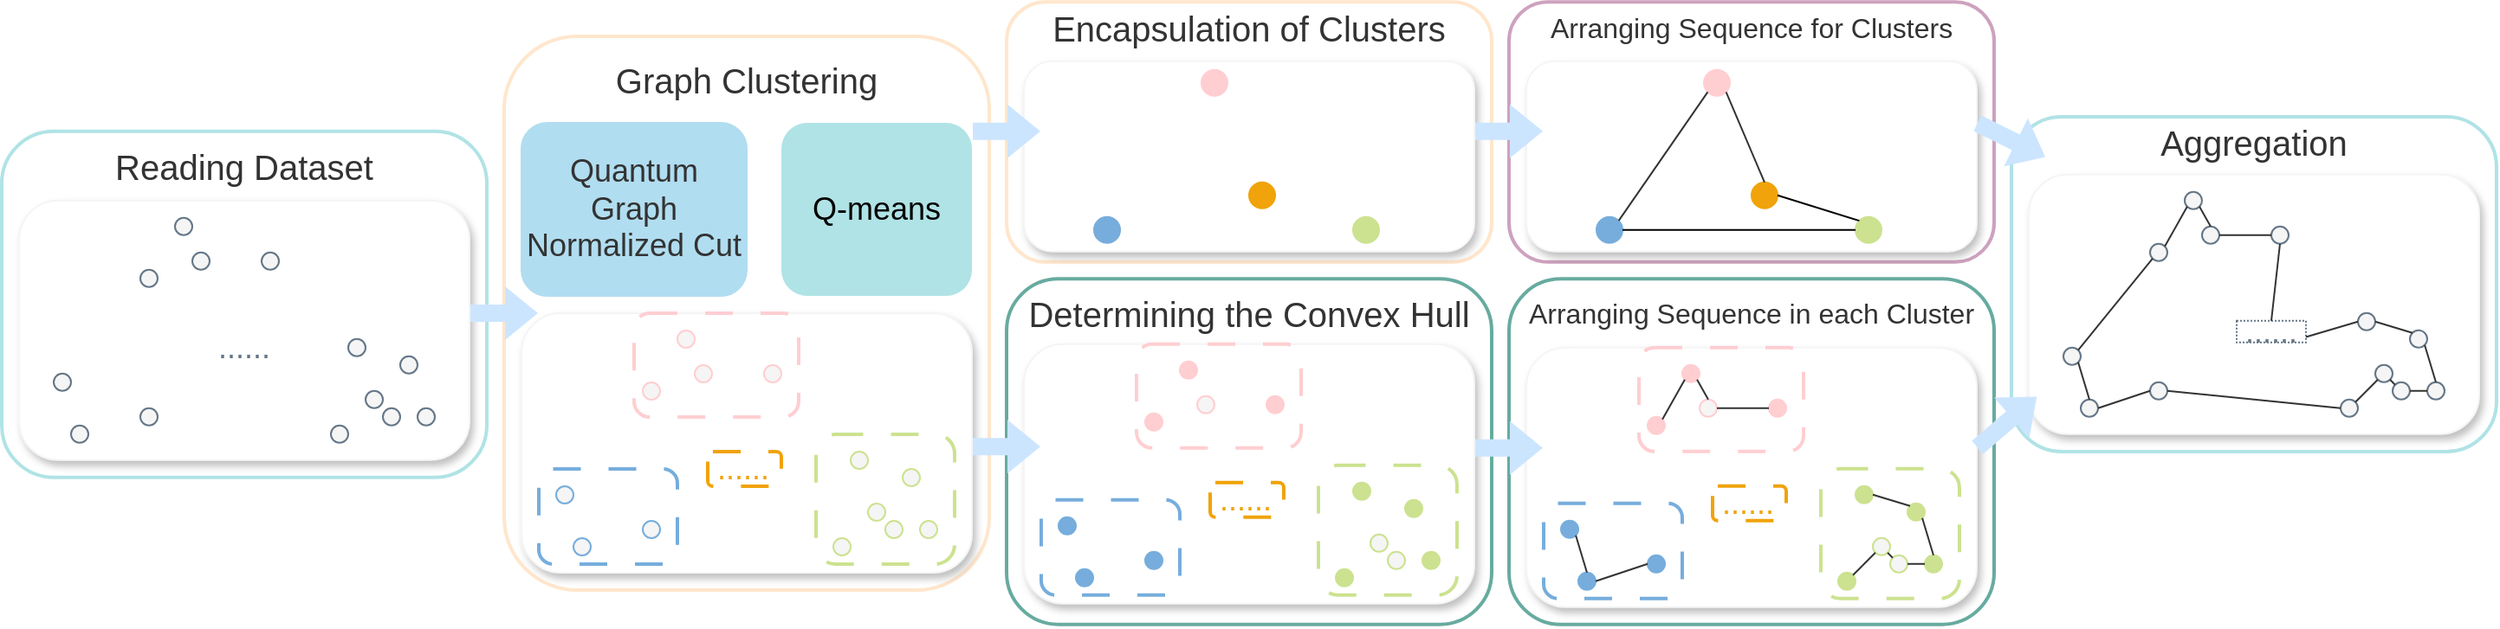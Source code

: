 <mxfile version="24.1.0" type="device">
  <diagram name="第 1 页" id="90liVpHiz8VELE6X2CEh">
    <mxGraphModel dx="2665" dy="1069" grid="1" gridSize="10" guides="1" tooltips="1" connect="1" arrows="1" fold="1" page="1" pageScale="1" pageWidth="827" pageHeight="1169" math="0" shadow="0">
      <root>
        <mxCell id="0" />
        <mxCell id="1" parent="0" />
        <mxCell id="85VeoSjO9mp2CwGxO-GM-1" value="" style="rounded=1;whiteSpace=wrap;html=1;fillColor=none;strokeColor=#ffe6cc;strokeWidth=2;" vertex="1" parent="1">
          <mxGeometry x="110" y="270" width="280" height="320" as="geometry" />
        </mxCell>
        <mxCell id="85VeoSjO9mp2CwGxO-GM-32" value="" style="rounded=1;whiteSpace=wrap;html=1;strokeColor=#f5f5f5;strokeWidth=1;shadow=1;" vertex="1" parent="1">
          <mxGeometry x="120" y="430" width="260" height="150" as="geometry" />
        </mxCell>
        <mxCell id="85VeoSjO9mp2CwGxO-GM-138" value="" style="rounded=1;whiteSpace=wrap;html=1;fillColor=none;dashed=1;dashPattern=8 8;strokeColor=#f0a30a;strokeWidth=2;" vertex="1" parent="1">
          <mxGeometry x="227.5" y="510" width="42.5" height="20" as="geometry" />
        </mxCell>
        <mxCell id="85VeoSjO9mp2CwGxO-GM-75" value="" style="rounded=1;whiteSpace=wrap;html=1;fillColor=none;dashed=1;dashPattern=8 8;strokeColor=#cce290;strokeWidth=2;" vertex="1" parent="1">
          <mxGeometry x="290" y="500" width="80" height="75" as="geometry" />
        </mxCell>
        <mxCell id="85VeoSjO9mp2CwGxO-GM-73" value="" style="rounded=1;whiteSpace=wrap;html=1;fillColor=none;dashed=1;dashPattern=8 8;strokeColor=#76addc;strokeWidth=2;" vertex="1" parent="1">
          <mxGeometry x="130" y="520" width="80" height="55" as="geometry" />
        </mxCell>
        <mxCell id="85VeoSjO9mp2CwGxO-GM-69" value="" style="rounded=1;whiteSpace=wrap;html=1;fillColor=none;dashed=1;dashPattern=8 8;strokeColor=#ffced1;strokeWidth=2;" vertex="1" parent="1">
          <mxGeometry x="185" y="430" width="95" height="60" as="geometry" />
        </mxCell>
        <mxCell id="85VeoSjO9mp2CwGxO-GM-33" value="" style="ellipse;whiteSpace=wrap;html=1;aspect=fixed;fillColor=#f5f5f5;fontColor=#333333;strokeColor=#ffced1;gradientColor=none;" vertex="1" parent="1">
          <mxGeometry x="210" y="440" width="10" height="10" as="geometry" />
        </mxCell>
        <mxCell id="85VeoSjO9mp2CwGxO-GM-34" value="" style="ellipse;whiteSpace=wrap;html=1;aspect=fixed;fillColor=#f5f5f5;fontColor=#333333;strokeColor=#ffced1;gradientColor=none;" vertex="1" parent="1">
          <mxGeometry x="190" y="470" width="10" height="10" as="geometry" />
        </mxCell>
        <mxCell id="85VeoSjO9mp2CwGxO-GM-35" value="" style="ellipse;whiteSpace=wrap;html=1;aspect=fixed;fillColor=#f5f5f5;fontColor=#333333;strokeColor=#ffced1;gradientColor=none;" vertex="1" parent="1">
          <mxGeometry x="220" y="460" width="10" height="10" as="geometry" />
        </mxCell>
        <mxCell id="85VeoSjO9mp2CwGxO-GM-36" value="" style="ellipse;whiteSpace=wrap;html=1;aspect=fixed;fillColor=#f5f5f5;fontColor=#333333;strokeColor=#ffced1;gradientColor=none;" vertex="1" parent="1">
          <mxGeometry x="260" y="460" width="10" height="10" as="geometry" />
        </mxCell>
        <mxCell id="85VeoSjO9mp2CwGxO-GM-37" value="" style="ellipse;whiteSpace=wrap;html=1;aspect=fixed;fillColor=#f5f5f5;fontColor=#333333;strokeColor=#76addc;gradientColor=none;" vertex="1" parent="1">
          <mxGeometry x="140" y="530" width="10" height="10" as="geometry" />
        </mxCell>
        <mxCell id="85VeoSjO9mp2CwGxO-GM-38" value="" style="ellipse;whiteSpace=wrap;html=1;aspect=fixed;fillColor=#f5f5f5;fontColor=#333333;strokeColor=#76addc;gradientColor=none;" vertex="1" parent="1">
          <mxGeometry x="150" y="560" width="10" height="10" as="geometry" />
        </mxCell>
        <mxCell id="85VeoSjO9mp2CwGxO-GM-39" value="" style="ellipse;whiteSpace=wrap;html=1;aspect=fixed;fillColor=#f5f5f5;fontColor=#333333;strokeColor=#76addc;gradientColor=none;" vertex="1" parent="1">
          <mxGeometry x="190" y="550" width="10" height="10" as="geometry" />
        </mxCell>
        <mxCell id="85VeoSjO9mp2CwGxO-GM-40" value="" style="ellipse;whiteSpace=wrap;html=1;aspect=fixed;fillColor=#f5f5f5;fontColor=#333333;strokeColor=#cce290;gradientColor=none;" vertex="1" parent="1">
          <mxGeometry x="310" y="510" width="10" height="10" as="geometry" />
        </mxCell>
        <mxCell id="85VeoSjO9mp2CwGxO-GM-41" value="" style="ellipse;whiteSpace=wrap;html=1;aspect=fixed;fillColor=#f5f5f5;fontColor=#333333;strokeColor=#cce290;gradientColor=none;" vertex="1" parent="1">
          <mxGeometry x="340" y="520" width="10" height="10" as="geometry" />
        </mxCell>
        <mxCell id="85VeoSjO9mp2CwGxO-GM-42" value="" style="ellipse;whiteSpace=wrap;html=1;aspect=fixed;fillColor=#f5f5f5;fontColor=#333333;strokeColor=#cce290;gradientColor=none;" vertex="1" parent="1">
          <mxGeometry x="320" y="540" width="10" height="10" as="geometry" />
        </mxCell>
        <mxCell id="85VeoSjO9mp2CwGxO-GM-43" value="" style="ellipse;whiteSpace=wrap;html=1;aspect=fixed;fillColor=#f5f5f5;fontColor=#333333;strokeColor=#cce290;gradientColor=none;" vertex="1" parent="1">
          <mxGeometry x="350" y="550" width="10" height="10" as="geometry" />
        </mxCell>
        <mxCell id="85VeoSjO9mp2CwGxO-GM-44" value="" style="ellipse;whiteSpace=wrap;html=1;aspect=fixed;fillColor=#f5f5f5;fontColor=#333333;strokeColor=#cce290;gradientColor=none;" vertex="1" parent="1">
          <mxGeometry x="300" y="560" width="10" height="10" as="geometry" />
        </mxCell>
        <mxCell id="85VeoSjO9mp2CwGxO-GM-45" value="" style="ellipse;whiteSpace=wrap;html=1;aspect=fixed;fillColor=#f5f5f5;fontColor=#333333;strokeColor=#cce290;gradientColor=none;" vertex="1" parent="1">
          <mxGeometry x="330" y="550" width="10" height="10" as="geometry" />
        </mxCell>
        <mxCell id="85VeoSjO9mp2CwGxO-GM-46" value="&lt;span style=&quot;font-size: 18px;&quot;&gt;......&lt;/span&gt;" style="text;html=1;align=center;verticalAlign=middle;whiteSpace=wrap;rounded=0;fontColor=#f0a30a;" vertex="1" parent="1">
          <mxGeometry x="227.5" y="510" width="40" height="20" as="geometry" />
        </mxCell>
        <mxCell id="85VeoSjO9mp2CwGxO-GM-47" value="Graph Clustering" style="text;html=1;align=center;verticalAlign=middle;whiteSpace=wrap;rounded=0;fontSize=20;fontColor=#333333;" vertex="1" parent="1">
          <mxGeometry x="120" y="280" width="260" height="30" as="geometry" />
        </mxCell>
        <mxCell id="85VeoSjO9mp2CwGxO-GM-66" value="&lt;font style=&quot;font-size: 18px;&quot;&gt;Quantum Graph Normalized Cut&lt;/font&gt;" style="rounded=1;whiteSpace=wrap;html=1;fillColor=#b1ddf0;strokeColor=#b1ddf0;fontColor=#333333;" vertex="1" parent="1">
          <mxGeometry x="120" y="320" width="130" height="100" as="geometry" />
        </mxCell>
        <mxCell id="85VeoSjO9mp2CwGxO-GM-67" value="&lt;font style=&quot;font-size: 18px;&quot;&gt;Q-means&lt;/font&gt;" style="rounded=1;whiteSpace=wrap;html=1;fillColor=#b0e3e6;strokeColor=none;" vertex="1" parent="1">
          <mxGeometry x="270" y="320" width="110" height="100" as="geometry" />
        </mxCell>
        <mxCell id="85VeoSjO9mp2CwGxO-GM-77" value="" style="rounded=1;whiteSpace=wrap;html=1;fillColor=none;strokeColor=#b0e3e6;strokeWidth=2;" vertex="1" parent="1">
          <mxGeometry x="-180" y="324.88" width="280" height="200" as="geometry" />
        </mxCell>
        <mxCell id="85VeoSjO9mp2CwGxO-GM-78" value="" style="rounded=1;whiteSpace=wrap;html=1;strokeColor=#f5f5f5;strokeWidth=1;shadow=1;" vertex="1" parent="1">
          <mxGeometry x="-170" y="364.88" width="260" height="150" as="geometry" />
        </mxCell>
        <mxCell id="85VeoSjO9mp2CwGxO-GM-96" value="Reading Dataset" style="text;html=1;align=center;verticalAlign=middle;whiteSpace=wrap;rounded=0;fontSize=20;fontColor=#333333;" vertex="1" parent="1">
          <mxGeometry x="-170" y="329.88" width="260" height="30" as="geometry" />
        </mxCell>
        <mxCell id="85VeoSjO9mp2CwGxO-GM-99" value="" style="ellipse;whiteSpace=wrap;html=1;aspect=fixed;fillColor=#f5f5f5;fontColor=#333333;strokeColor=#647687;gradientColor=none;" vertex="1" parent="1">
          <mxGeometry x="-80" y="374.88" width="10" height="10" as="geometry" />
        </mxCell>
        <mxCell id="85VeoSjO9mp2CwGxO-GM-100" value="" style="ellipse;whiteSpace=wrap;html=1;aspect=fixed;fillColor=#f5f5f5;fontColor=#333333;strokeColor=#647687;gradientColor=none;" vertex="1" parent="1">
          <mxGeometry x="-100" y="404.88" width="10" height="10" as="geometry" />
        </mxCell>
        <mxCell id="85VeoSjO9mp2CwGxO-GM-101" value="" style="ellipse;whiteSpace=wrap;html=1;aspect=fixed;fillColor=#f5f5f5;fontColor=#333333;strokeColor=#647687;gradientColor=none;" vertex="1" parent="1">
          <mxGeometry x="-70" y="394.88" width="10" height="10" as="geometry" />
        </mxCell>
        <mxCell id="85VeoSjO9mp2CwGxO-GM-102" value="" style="ellipse;whiteSpace=wrap;html=1;aspect=fixed;fillColor=#f5f5f5;fontColor=#333333;strokeColor=#647687;gradientColor=none;" vertex="1" parent="1">
          <mxGeometry x="-30" y="394.88" width="10" height="10" as="geometry" />
        </mxCell>
        <mxCell id="85VeoSjO9mp2CwGxO-GM-103" value="" style="ellipse;whiteSpace=wrap;html=1;aspect=fixed;fillColor=#f5f5f5;fontColor=#333333;strokeColor=#647687;gradientColor=none;" vertex="1" parent="1">
          <mxGeometry x="-150" y="464.88" width="10" height="10" as="geometry" />
        </mxCell>
        <mxCell id="85VeoSjO9mp2CwGxO-GM-104" value="" style="ellipse;whiteSpace=wrap;html=1;aspect=fixed;fillColor=#f5f5f5;fontColor=#333333;strokeColor=#647687;gradientColor=none;" vertex="1" parent="1">
          <mxGeometry x="-140" y="494.88" width="10" height="10" as="geometry" />
        </mxCell>
        <mxCell id="85VeoSjO9mp2CwGxO-GM-105" value="" style="ellipse;whiteSpace=wrap;html=1;aspect=fixed;fillColor=#f5f5f5;fontColor=#333333;strokeColor=#647687;gradientColor=none;" vertex="1" parent="1">
          <mxGeometry x="-100" y="484.88" width="10" height="10" as="geometry" />
        </mxCell>
        <mxCell id="85VeoSjO9mp2CwGxO-GM-106" value="" style="ellipse;whiteSpace=wrap;html=1;aspect=fixed;fillColor=#f5f5f5;fontColor=#333333;strokeColor=#647687;gradientColor=none;" vertex="1" parent="1">
          <mxGeometry x="20" y="444.88" width="10" height="10" as="geometry" />
        </mxCell>
        <mxCell id="85VeoSjO9mp2CwGxO-GM-107" value="" style="ellipse;whiteSpace=wrap;html=1;aspect=fixed;fillColor=#f5f5f5;fontColor=#333333;strokeColor=#647687;gradientColor=none;" vertex="1" parent="1">
          <mxGeometry x="50" y="454.88" width="10" height="10" as="geometry" />
        </mxCell>
        <mxCell id="85VeoSjO9mp2CwGxO-GM-108" value="" style="ellipse;whiteSpace=wrap;html=1;aspect=fixed;fillColor=#f5f5f5;fontColor=#333333;strokeColor=#647687;gradientColor=none;" vertex="1" parent="1">
          <mxGeometry x="30" y="474.88" width="10" height="10" as="geometry" />
        </mxCell>
        <mxCell id="85VeoSjO9mp2CwGxO-GM-109" value="" style="ellipse;whiteSpace=wrap;html=1;aspect=fixed;fillColor=#f5f5f5;fontColor=#333333;strokeColor=#647687;gradientColor=none;" vertex="1" parent="1">
          <mxGeometry x="60" y="484.88" width="10" height="10" as="geometry" />
        </mxCell>
        <mxCell id="85VeoSjO9mp2CwGxO-GM-110" value="" style="ellipse;whiteSpace=wrap;html=1;aspect=fixed;fillColor=#f5f5f5;fontColor=#333333;strokeColor=#647687;gradientColor=none;" vertex="1" parent="1">
          <mxGeometry x="10" y="494.88" width="10" height="10" as="geometry" />
        </mxCell>
        <mxCell id="85VeoSjO9mp2CwGxO-GM-111" value="" style="ellipse;whiteSpace=wrap;html=1;aspect=fixed;fillColor=#f5f5f5;fontColor=#333333;strokeColor=#647687;gradientColor=none;" vertex="1" parent="1">
          <mxGeometry x="40" y="484.88" width="10" height="10" as="geometry" />
        </mxCell>
        <mxCell id="85VeoSjO9mp2CwGxO-GM-112" value="&lt;span style=&quot;font-size: 18px;&quot;&gt;......&lt;/span&gt;" style="text;html=1;align=center;verticalAlign=middle;whiteSpace=wrap;rounded=0;fontColor=#647687;" vertex="1" parent="1">
          <mxGeometry x="-70" y="434.88" width="60" height="30" as="geometry" />
        </mxCell>
        <mxCell id="85VeoSjO9mp2CwGxO-GM-113" value="" style="shape=flexArrow;endArrow=classic;html=1;rounded=0;fillColor=#cce5ff;strokeColor=none;" edge="1" parent="1">
          <mxGeometry width="50" height="50" relative="1" as="geometry">
            <mxPoint x="90" y="430.0" as="sourcePoint" />
            <mxPoint x="130" y="430" as="targetPoint" />
          </mxGeometry>
        </mxCell>
        <mxCell id="85VeoSjO9mp2CwGxO-GM-114" value="" style="rounded=1;whiteSpace=wrap;html=1;fillColor=none;strokeColor=#ffe6cc;strokeWidth=2;" vertex="1" parent="1">
          <mxGeometry x="400" y="250.13" width="280" height="150.25" as="geometry" />
        </mxCell>
        <mxCell id="85VeoSjO9mp2CwGxO-GM-115" value="" style="rounded=1;whiteSpace=wrap;html=1;strokeColor=#f5f5f5;strokeWidth=1;shadow=1;" vertex="1" parent="1">
          <mxGeometry x="410" y="284.38" width="260" height="110" as="geometry" />
        </mxCell>
        <mxCell id="85VeoSjO9mp2CwGxO-GM-120" value="" style="ellipse;whiteSpace=wrap;html=1;aspect=fixed;fillColor=#ffced1;fontColor=#333333;strokeColor=#ffced1;gradientColor=none;" vertex="1" parent="1">
          <mxGeometry x="512.5" y="289.38" width="15" height="15" as="geometry" />
        </mxCell>
        <mxCell id="85VeoSjO9mp2CwGxO-GM-123" value="" style="ellipse;whiteSpace=wrap;html=1;aspect=fixed;fillColor=#76addc;fontColor=#333333;strokeColor=#76addc;gradientColor=none;" vertex="1" parent="1">
          <mxGeometry x="450.5" y="374.38" width="15" height="15" as="geometry" />
        </mxCell>
        <mxCell id="85VeoSjO9mp2CwGxO-GM-128" value="" style="ellipse;whiteSpace=wrap;html=1;aspect=fixed;fillColor=#cce290;fontColor=#333333;strokeColor=#cce290;gradientColor=none;" vertex="1" parent="1">
          <mxGeometry x="600" y="374.38" width="15" height="15" as="geometry" />
        </mxCell>
        <mxCell id="85VeoSjO9mp2CwGxO-GM-133" value="Encapsulation of Clusters" style="text;html=1;align=center;verticalAlign=middle;whiteSpace=wrap;rounded=0;fontSize=20;fontColor=#333333;" vertex="1" parent="1">
          <mxGeometry x="410" y="250.13" width="260" height="30" as="geometry" />
        </mxCell>
        <mxCell id="85VeoSjO9mp2CwGxO-GM-141" value="" style="ellipse;whiteSpace=wrap;html=1;aspect=fixed;fillColor=#f0a30a;fontColor=#333333;strokeColor=#f0a30a;gradientColor=none;" vertex="1" parent="1">
          <mxGeometry x="540" y="354.38" width="15" height="15" as="geometry" />
        </mxCell>
        <mxCell id="85VeoSjO9mp2CwGxO-GM-153" value="" style="shape=flexArrow;endArrow=classic;html=1;rounded=0;fillColor=#cce5ff;strokeColor=none;" edge="1" parent="1">
          <mxGeometry width="50" height="50" relative="1" as="geometry">
            <mxPoint x="380" y="324.84" as="sourcePoint" />
            <mxPoint x="420" y="324.84" as="targetPoint" />
          </mxGeometry>
        </mxCell>
        <mxCell id="85VeoSjO9mp2CwGxO-GM-175" value="" style="rounded=1;whiteSpace=wrap;html=1;fillColor=none;strokeColor=#CDA2BE;strokeWidth=2;" vertex="1" parent="1">
          <mxGeometry x="690" y="250.13" width="280" height="150.25" as="geometry" />
        </mxCell>
        <mxCell id="85VeoSjO9mp2CwGxO-GM-176" value="" style="rounded=1;whiteSpace=wrap;html=1;strokeColor=#f5f5f5;strokeWidth=1;shadow=1;" vertex="1" parent="1">
          <mxGeometry x="700" y="284.38" width="260" height="110" as="geometry" />
        </mxCell>
        <mxCell id="85VeoSjO9mp2CwGxO-GM-177" value="" style="ellipse;whiteSpace=wrap;html=1;aspect=fixed;fillColor=#ffced1;fontColor=#333333;strokeColor=#ffced1;gradientColor=none;" vertex="1" parent="1">
          <mxGeometry x="802.5" y="289.38" width="15" height="15" as="geometry" />
        </mxCell>
        <mxCell id="85VeoSjO9mp2CwGxO-GM-178" value="" style="ellipse;whiteSpace=wrap;html=1;aspect=fixed;fillColor=#76addc;fontColor=#333333;strokeColor=#76addc;gradientColor=none;" vertex="1" parent="1">
          <mxGeometry x="740.5" y="374.38" width="15" height="15" as="geometry" />
        </mxCell>
        <mxCell id="85VeoSjO9mp2CwGxO-GM-179" value="" style="ellipse;whiteSpace=wrap;html=1;aspect=fixed;fillColor=#cce290;fontColor=#333333;strokeColor=#cce290;gradientColor=none;" vertex="1" parent="1">
          <mxGeometry x="890" y="374.38" width="15" height="15" as="geometry" />
        </mxCell>
        <mxCell id="85VeoSjO9mp2CwGxO-GM-180" value="Arranging Sequence for Clusters" style="text;html=1;align=center;verticalAlign=middle;whiteSpace=wrap;rounded=0;fontSize=16;fontColor=#333333;" vertex="1" parent="1">
          <mxGeometry x="700" y="250.13" width="260" height="30" as="geometry" />
        </mxCell>
        <mxCell id="85VeoSjO9mp2CwGxO-GM-181" value="" style="ellipse;whiteSpace=wrap;html=1;aspect=fixed;fillColor=#f0a30a;fontColor=#333333;strokeColor=#f0a30a;gradientColor=none;" vertex="1" parent="1">
          <mxGeometry x="830" y="354.38" width="15" height="15" as="geometry" />
        </mxCell>
        <mxCell id="85VeoSjO9mp2CwGxO-GM-182" value="" style="endArrow=none;html=1;rounded=0;entryX=0;entryY=1;entryDx=0;entryDy=0;exitX=1;exitY=0;exitDx=0;exitDy=0;strokeColor=#333333;" edge="1" parent="1" source="85VeoSjO9mp2CwGxO-GM-178" target="85VeoSjO9mp2CwGxO-GM-177">
          <mxGeometry width="50" height="50" relative="1" as="geometry">
            <mxPoint x="750" y="240.38" as="sourcePoint" />
            <mxPoint x="800" y="190.38" as="targetPoint" />
          </mxGeometry>
        </mxCell>
        <mxCell id="85VeoSjO9mp2CwGxO-GM-183" value="" style="endArrow=none;html=1;rounded=0;entryX=0;entryY=0.5;entryDx=0;entryDy=0;exitX=1;exitY=0.5;exitDx=0;exitDy=0;" edge="1" parent="1" source="85VeoSjO9mp2CwGxO-GM-178" target="85VeoSjO9mp2CwGxO-GM-179">
          <mxGeometry width="50" height="50" relative="1" as="geometry">
            <mxPoint x="763" y="386.38" as="sourcePoint" />
            <mxPoint x="815" y="312.38" as="targetPoint" />
          </mxGeometry>
        </mxCell>
        <mxCell id="85VeoSjO9mp2CwGxO-GM-184" value="" style="endArrow=none;html=1;rounded=0;entryX=1;entryY=0.5;entryDx=0;entryDy=0;exitX=0;exitY=0;exitDx=0;exitDy=0;" edge="1" parent="1" source="85VeoSjO9mp2CwGxO-GM-179" target="85VeoSjO9mp2CwGxO-GM-181">
          <mxGeometry width="50" height="50" relative="1" as="geometry">
            <mxPoint x="773" y="396.38" as="sourcePoint" />
            <mxPoint x="825" y="322.38" as="targetPoint" />
          </mxGeometry>
        </mxCell>
        <mxCell id="85VeoSjO9mp2CwGxO-GM-185" value="" style="endArrow=none;html=1;rounded=0;entryX=1;entryY=1;entryDx=0;entryDy=0;exitX=0.5;exitY=0;exitDx=0;exitDy=0;strokeColor=#333333;" edge="1" parent="1" source="85VeoSjO9mp2CwGxO-GM-181" target="85VeoSjO9mp2CwGxO-GM-177">
          <mxGeometry width="50" height="50" relative="1" as="geometry">
            <mxPoint x="783" y="406.38" as="sourcePoint" />
            <mxPoint x="835" y="332.38" as="targetPoint" />
          </mxGeometry>
        </mxCell>
        <mxCell id="85VeoSjO9mp2CwGxO-GM-186" value="" style="rounded=1;whiteSpace=wrap;html=1;fillColor=none;strokeColor=#67AB9F;strokeWidth=2;" vertex="1" parent="1">
          <mxGeometry x="400" y="410.13" width="280" height="199.75" as="geometry" />
        </mxCell>
        <mxCell id="85VeoSjO9mp2CwGxO-GM-187" value="" style="rounded=1;whiteSpace=wrap;html=1;strokeColor=#f5f5f5;strokeWidth=1;shadow=1;" vertex="1" parent="1">
          <mxGeometry x="410" y="447.88" width="260" height="150" as="geometry" />
        </mxCell>
        <mxCell id="85VeoSjO9mp2CwGxO-GM-188" value="" style="rounded=1;whiteSpace=wrap;html=1;fillColor=none;dashed=1;dashPattern=8 8;strokeColor=#f0a30a;strokeWidth=2;" vertex="1" parent="1">
          <mxGeometry x="517.5" y="527.88" width="42.5" height="20" as="geometry" />
        </mxCell>
        <mxCell id="85VeoSjO9mp2CwGxO-GM-189" value="" style="rounded=1;whiteSpace=wrap;html=1;fillColor=none;dashed=1;dashPattern=8 8;strokeColor=#cce290;strokeWidth=2;" vertex="1" parent="1">
          <mxGeometry x="580" y="517.88" width="80" height="75" as="geometry" />
        </mxCell>
        <mxCell id="85VeoSjO9mp2CwGxO-GM-190" value="" style="rounded=1;whiteSpace=wrap;html=1;fillColor=none;dashed=1;dashPattern=8 8;strokeColor=#76addc;strokeWidth=2;" vertex="1" parent="1">
          <mxGeometry x="420" y="537.88" width="80" height="55" as="geometry" />
        </mxCell>
        <mxCell id="85VeoSjO9mp2CwGxO-GM-191" value="" style="rounded=1;whiteSpace=wrap;html=1;fillColor=none;dashed=1;dashPattern=8 8;strokeColor=#ffced1;strokeWidth=2;" vertex="1" parent="1">
          <mxGeometry x="475" y="447.88" width="95" height="60" as="geometry" />
        </mxCell>
        <mxCell id="85VeoSjO9mp2CwGxO-GM-192" value="" style="ellipse;whiteSpace=wrap;html=1;aspect=fixed;fillColor=#ffced1;fontColor=#333333;strokeColor=#ffced1;gradientColor=none;" vertex="1" parent="1">
          <mxGeometry x="500" y="457.88" width="10" height="10" as="geometry" />
        </mxCell>
        <mxCell id="85VeoSjO9mp2CwGxO-GM-193" value="" style="ellipse;whiteSpace=wrap;html=1;aspect=fixed;fillColor=#ffced1;fontColor=#333333;strokeColor=#ffced1;gradientColor=none;" vertex="1" parent="1">
          <mxGeometry x="480" y="487.88" width="10" height="10" as="geometry" />
        </mxCell>
        <mxCell id="85VeoSjO9mp2CwGxO-GM-194" value="" style="ellipse;whiteSpace=wrap;html=1;aspect=fixed;fillColor=#f5f5f5;fontColor=#333333;strokeColor=#ffced1;gradientColor=none;" vertex="1" parent="1">
          <mxGeometry x="510" y="477.88" width="10" height="10" as="geometry" />
        </mxCell>
        <mxCell id="85VeoSjO9mp2CwGxO-GM-195" value="" style="ellipse;whiteSpace=wrap;html=1;aspect=fixed;fillColor=#ffced1;fontColor=#333333;strokeColor=#ffced1;gradientColor=none;" vertex="1" parent="1">
          <mxGeometry x="550" y="477.88" width="10" height="10" as="geometry" />
        </mxCell>
        <mxCell id="85VeoSjO9mp2CwGxO-GM-196" value="" style="ellipse;whiteSpace=wrap;html=1;aspect=fixed;fillColor=#76addc;fontColor=#333333;strokeColor=#76addc;gradientColor=none;" vertex="1" parent="1">
          <mxGeometry x="430" y="547.88" width="10" height="10" as="geometry" />
        </mxCell>
        <mxCell id="85VeoSjO9mp2CwGxO-GM-197" value="" style="ellipse;whiteSpace=wrap;html=1;aspect=fixed;fillColor=#76addc;fontColor=#333333;strokeColor=#76addc;gradientColor=none;" vertex="1" parent="1">
          <mxGeometry x="440" y="577.88" width="10" height="10" as="geometry" />
        </mxCell>
        <mxCell id="85VeoSjO9mp2CwGxO-GM-198" value="" style="ellipse;whiteSpace=wrap;html=1;aspect=fixed;fillColor=#76addc;fontColor=#333333;strokeColor=#76addc;gradientColor=none;" vertex="1" parent="1">
          <mxGeometry x="480" y="567.88" width="10" height="10" as="geometry" />
        </mxCell>
        <mxCell id="85VeoSjO9mp2CwGxO-GM-199" value="" style="ellipse;whiteSpace=wrap;html=1;aspect=fixed;fillColor=#cce290;fontColor=#333333;strokeColor=#cce290;gradientColor=none;" vertex="1" parent="1">
          <mxGeometry x="600" y="527.88" width="10" height="10" as="geometry" />
        </mxCell>
        <mxCell id="85VeoSjO9mp2CwGxO-GM-200" value="" style="ellipse;whiteSpace=wrap;html=1;aspect=fixed;fillColor=#cce290;fontColor=#333333;strokeColor=#cce290;gradientColor=none;" vertex="1" parent="1">
          <mxGeometry x="630" y="537.88" width="10" height="10" as="geometry" />
        </mxCell>
        <mxCell id="85VeoSjO9mp2CwGxO-GM-201" value="" style="ellipse;whiteSpace=wrap;html=1;aspect=fixed;fillColor=#f5f5f5;fontColor=#333333;strokeColor=#cce290;gradientColor=none;" vertex="1" parent="1">
          <mxGeometry x="610" y="557.88" width="10" height="10" as="geometry" />
        </mxCell>
        <mxCell id="85VeoSjO9mp2CwGxO-GM-202" value="" style="ellipse;whiteSpace=wrap;html=1;aspect=fixed;fillColor=#cce290;fontColor=#333333;strokeColor=#cce290;gradientColor=none;" vertex="1" parent="1">
          <mxGeometry x="640" y="567.88" width="10" height="10" as="geometry" />
        </mxCell>
        <mxCell id="85VeoSjO9mp2CwGxO-GM-203" value="" style="ellipse;whiteSpace=wrap;html=1;aspect=fixed;fillColor=#cce290;fontColor=#333333;strokeColor=#cce290;gradientColor=none;" vertex="1" parent="1">
          <mxGeometry x="590" y="577.88" width="10" height="10" as="geometry" />
        </mxCell>
        <mxCell id="85VeoSjO9mp2CwGxO-GM-204" value="" style="ellipse;whiteSpace=wrap;html=1;aspect=fixed;fillColor=#f5f5f5;fontColor=#333333;strokeColor=#cce290;gradientColor=none;" vertex="1" parent="1">
          <mxGeometry x="620" y="567.88" width="10" height="10" as="geometry" />
        </mxCell>
        <mxCell id="85VeoSjO9mp2CwGxO-GM-205" value="&lt;span style=&quot;font-size: 18px;&quot;&gt;......&lt;/span&gt;" style="text;html=1;align=center;verticalAlign=middle;whiteSpace=wrap;rounded=0;fontColor=#f0a30a;" vertex="1" parent="1">
          <mxGeometry x="517.5" y="527.88" width="40" height="20" as="geometry" />
        </mxCell>
        <mxCell id="85VeoSjO9mp2CwGxO-GM-206" value="Determining the Convex Hull" style="text;html=1;align=center;verticalAlign=middle;whiteSpace=wrap;rounded=0;fontSize=20;fontColor=#333333;" vertex="1" parent="1">
          <mxGeometry x="410" y="414.88" width="260" height="30" as="geometry" />
        </mxCell>
        <mxCell id="85VeoSjO9mp2CwGxO-GM-210" value="" style="shape=flexArrow;endArrow=classic;html=1;rounded=0;fillColor=#cce5ff;strokeColor=none;" edge="1" parent="1">
          <mxGeometry width="50" height="50" relative="1" as="geometry">
            <mxPoint x="670" y="324.84" as="sourcePoint" />
            <mxPoint x="710" y="324.84" as="targetPoint" />
          </mxGeometry>
        </mxCell>
        <mxCell id="85VeoSjO9mp2CwGxO-GM-213" value="" style="rounded=1;whiteSpace=wrap;html=1;fillColor=none;strokeColor=#67ab9f;strokeWidth=2;" vertex="1" parent="1">
          <mxGeometry x="690" y="410.13" width="280" height="199.75" as="geometry" />
        </mxCell>
        <mxCell id="85VeoSjO9mp2CwGxO-GM-214" value="" style="rounded=1;whiteSpace=wrap;html=1;strokeColor=#f5f5f5;strokeWidth=1;shadow=1;" vertex="1" parent="1">
          <mxGeometry x="700" y="449.88" width="260" height="150" as="geometry" />
        </mxCell>
        <mxCell id="85VeoSjO9mp2CwGxO-GM-215" value="" style="rounded=1;whiteSpace=wrap;html=1;fillColor=none;dashed=1;dashPattern=8 8;strokeColor=#f0a30a;strokeWidth=2;" vertex="1" parent="1">
          <mxGeometry x="807.5" y="529.88" width="42.5" height="20" as="geometry" />
        </mxCell>
        <mxCell id="85VeoSjO9mp2CwGxO-GM-216" value="" style="rounded=1;whiteSpace=wrap;html=1;fillColor=none;dashed=1;dashPattern=8 8;strokeColor=#cce290;strokeWidth=2;" vertex="1" parent="1">
          <mxGeometry x="870" y="519.88" width="80" height="75" as="geometry" />
        </mxCell>
        <mxCell id="85VeoSjO9mp2CwGxO-GM-217" value="" style="rounded=1;whiteSpace=wrap;html=1;fillColor=none;dashed=1;dashPattern=8 8;strokeColor=#76addc;strokeWidth=2;" vertex="1" parent="1">
          <mxGeometry x="710" y="539.88" width="80" height="55" as="geometry" />
        </mxCell>
        <mxCell id="85VeoSjO9mp2CwGxO-GM-218" value="" style="rounded=1;whiteSpace=wrap;html=1;fillColor=none;dashed=1;dashPattern=8 8;strokeColor=#ffced1;strokeWidth=2;" vertex="1" parent="1">
          <mxGeometry x="765" y="449.88" width="95" height="60" as="geometry" />
        </mxCell>
        <mxCell id="85VeoSjO9mp2CwGxO-GM-219" value="" style="ellipse;whiteSpace=wrap;html=1;aspect=fixed;fillColor=#ffced1;fontColor=#333333;strokeColor=#ffced1;gradientColor=none;" vertex="1" parent="1">
          <mxGeometry x="790" y="459.88" width="10" height="10" as="geometry" />
        </mxCell>
        <mxCell id="85VeoSjO9mp2CwGxO-GM-220" value="" style="ellipse;whiteSpace=wrap;html=1;aspect=fixed;fillColor=#ffced1;fontColor=#333333;strokeColor=#ffced1;gradientColor=none;" vertex="1" parent="1">
          <mxGeometry x="770" y="489.88" width="10" height="10" as="geometry" />
        </mxCell>
        <mxCell id="85VeoSjO9mp2CwGxO-GM-221" value="" style="ellipse;whiteSpace=wrap;html=1;aspect=fixed;fillColor=#f5f5f5;fontColor=#333333;strokeColor=#ffced1;gradientColor=none;" vertex="1" parent="1">
          <mxGeometry x="800" y="479.88" width="10" height="10" as="geometry" />
        </mxCell>
        <mxCell id="85VeoSjO9mp2CwGxO-GM-222" value="" style="ellipse;whiteSpace=wrap;html=1;aspect=fixed;fillColor=#ffced1;fontColor=#333333;strokeColor=#ffced1;gradientColor=none;" vertex="1" parent="1">
          <mxGeometry x="840" y="479.88" width="10" height="10" as="geometry" />
        </mxCell>
        <mxCell id="85VeoSjO9mp2CwGxO-GM-223" value="" style="ellipse;whiteSpace=wrap;html=1;aspect=fixed;fillColor=#76addc;fontColor=#333333;strokeColor=#76addc;gradientColor=none;" vertex="1" parent="1">
          <mxGeometry x="720" y="549.88" width="10" height="10" as="geometry" />
        </mxCell>
        <mxCell id="85VeoSjO9mp2CwGxO-GM-224" value="" style="ellipse;whiteSpace=wrap;html=1;aspect=fixed;fillColor=#76addc;fontColor=#333333;strokeColor=#76addc;gradientColor=none;" vertex="1" parent="1">
          <mxGeometry x="730" y="579.88" width="10" height="10" as="geometry" />
        </mxCell>
        <mxCell id="85VeoSjO9mp2CwGxO-GM-225" value="" style="ellipse;whiteSpace=wrap;html=1;aspect=fixed;fillColor=#76addc;fontColor=#333333;strokeColor=#76addc;gradientColor=none;" vertex="1" parent="1">
          <mxGeometry x="770" y="569.88" width="10" height="10" as="geometry" />
        </mxCell>
        <mxCell id="85VeoSjO9mp2CwGxO-GM-226" value="" style="ellipse;whiteSpace=wrap;html=1;aspect=fixed;fillColor=#cce290;fontColor=#333333;strokeColor=#cce290;gradientColor=none;" vertex="1" parent="1">
          <mxGeometry x="890" y="529.88" width="10" height="10" as="geometry" />
        </mxCell>
        <mxCell id="85VeoSjO9mp2CwGxO-GM-227" value="" style="ellipse;whiteSpace=wrap;html=1;aspect=fixed;fillColor=#cce290;fontColor=#333333;strokeColor=#cce290;gradientColor=none;" vertex="1" parent="1">
          <mxGeometry x="920" y="539.88" width="10" height="10" as="geometry" />
        </mxCell>
        <mxCell id="85VeoSjO9mp2CwGxO-GM-228" value="" style="ellipse;whiteSpace=wrap;html=1;aspect=fixed;fillColor=#f5f5f5;fontColor=#333333;strokeColor=#cce290;gradientColor=none;" vertex="1" parent="1">
          <mxGeometry x="900" y="559.88" width="10" height="10" as="geometry" />
        </mxCell>
        <mxCell id="85VeoSjO9mp2CwGxO-GM-229" value="" style="ellipse;whiteSpace=wrap;html=1;aspect=fixed;fillColor=#cce290;fontColor=#333333;strokeColor=#cce290;gradientColor=none;" vertex="1" parent="1">
          <mxGeometry x="930" y="569.88" width="10" height="10" as="geometry" />
        </mxCell>
        <mxCell id="85VeoSjO9mp2CwGxO-GM-230" value="" style="ellipse;whiteSpace=wrap;html=1;aspect=fixed;fillColor=#cce290;fontColor=#333333;strokeColor=#cce290;gradientColor=none;" vertex="1" parent="1">
          <mxGeometry x="880" y="579.88" width="10" height="10" as="geometry" />
        </mxCell>
        <mxCell id="85VeoSjO9mp2CwGxO-GM-231" value="" style="ellipse;whiteSpace=wrap;html=1;aspect=fixed;fillColor=#f5f5f5;fontColor=#333333;strokeColor=#cce290;gradientColor=none;" vertex="1" parent="1">
          <mxGeometry x="910" y="569.88" width="10" height="10" as="geometry" />
        </mxCell>
        <mxCell id="85VeoSjO9mp2CwGxO-GM-232" value="&lt;span style=&quot;font-size: 18px;&quot;&gt;......&lt;/span&gt;" style="text;html=1;align=center;verticalAlign=middle;whiteSpace=wrap;rounded=0;fontColor=#f0a30a;" vertex="1" parent="1">
          <mxGeometry x="807.5" y="529.88" width="40" height="20" as="geometry" />
        </mxCell>
        <mxCell id="85VeoSjO9mp2CwGxO-GM-233" value="Arranging Sequence in each Cluster" style="text;html=1;align=center;verticalAlign=middle;whiteSpace=wrap;rounded=0;fontSize=16;fontColor=#333333;" vertex="1" parent="1">
          <mxGeometry x="700" y="414.63" width="260" height="30" as="geometry" />
        </mxCell>
        <mxCell id="85VeoSjO9mp2CwGxO-GM-234" value="" style="endArrow=none;html=1;rounded=0;strokeColor=#333333;entryX=0;entryY=1;entryDx=0;entryDy=0;exitX=1;exitY=0;exitDx=0;exitDy=0;" edge="1" parent="1" source="85VeoSjO9mp2CwGxO-GM-220" target="85VeoSjO9mp2CwGxO-GM-219">
          <mxGeometry width="50" height="50" relative="1" as="geometry">
            <mxPoint x="650" y="576.88" as="sourcePoint" />
            <mxPoint x="700" y="526.88" as="targetPoint" />
          </mxGeometry>
        </mxCell>
        <mxCell id="85VeoSjO9mp2CwGxO-GM-235" value="" style="endArrow=none;html=1;rounded=0;strokeColor=#333333;entryX=1;entryY=1;entryDx=0;entryDy=0;exitX=0.5;exitY=0;exitDx=0;exitDy=0;" edge="1" parent="1" source="85VeoSjO9mp2CwGxO-GM-221" target="85VeoSjO9mp2CwGxO-GM-219">
          <mxGeometry width="50" height="50" relative="1" as="geometry">
            <mxPoint x="789" y="500.88" as="sourcePoint" />
            <mxPoint x="801" y="478.88" as="targetPoint" />
          </mxGeometry>
        </mxCell>
        <mxCell id="85VeoSjO9mp2CwGxO-GM-236" value="" style="endArrow=none;html=1;rounded=0;strokeColor=#333333;entryX=0;entryY=0.5;entryDx=0;entryDy=0;exitX=1;exitY=0.5;exitDx=0;exitDy=0;" edge="1" parent="1" source="85VeoSjO9mp2CwGxO-GM-221" target="85VeoSjO9mp2CwGxO-GM-222">
          <mxGeometry width="50" height="50" relative="1" as="geometry">
            <mxPoint x="799" y="510.88" as="sourcePoint" />
            <mxPoint x="811" y="488.88" as="targetPoint" />
          </mxGeometry>
        </mxCell>
        <mxCell id="85VeoSjO9mp2CwGxO-GM-237" value="" style="endArrow=none;html=1;rounded=0;strokeColor=#333333;entryX=1;entryY=1;entryDx=0;entryDy=0;exitX=0.5;exitY=0;exitDx=0;exitDy=0;" edge="1" parent="1" source="85VeoSjO9mp2CwGxO-GM-224" target="85VeoSjO9mp2CwGxO-GM-223">
          <mxGeometry width="50" height="50" relative="1" as="geometry">
            <mxPoint x="809" y="520.88" as="sourcePoint" />
            <mxPoint x="821" y="498.88" as="targetPoint" />
          </mxGeometry>
        </mxCell>
        <mxCell id="85VeoSjO9mp2CwGxO-GM-238" value="" style="endArrow=none;html=1;rounded=0;strokeColor=#333333;entryX=0;entryY=0.5;entryDx=0;entryDy=0;exitX=1;exitY=0.5;exitDx=0;exitDy=0;" edge="1" parent="1" source="85VeoSjO9mp2CwGxO-GM-224" target="85VeoSjO9mp2CwGxO-GM-225">
          <mxGeometry width="50" height="50" relative="1" as="geometry">
            <mxPoint x="819" y="530.88" as="sourcePoint" />
            <mxPoint x="831" y="508.88" as="targetPoint" />
          </mxGeometry>
        </mxCell>
        <mxCell id="85VeoSjO9mp2CwGxO-GM-239" value="" style="endArrow=none;html=1;rounded=0;strokeColor=#333333;entryX=0;entryY=0;entryDx=0;entryDy=0;exitX=1;exitY=0.5;exitDx=0;exitDy=0;" edge="1" parent="1" source="85VeoSjO9mp2CwGxO-GM-226" target="85VeoSjO9mp2CwGxO-GM-227">
          <mxGeometry width="50" height="50" relative="1" as="geometry">
            <mxPoint x="829" y="540.88" as="sourcePoint" />
            <mxPoint x="841" y="518.88" as="targetPoint" />
          </mxGeometry>
        </mxCell>
        <mxCell id="85VeoSjO9mp2CwGxO-GM-240" value="" style="endArrow=none;html=1;rounded=0;strokeColor=#333333;entryX=0.5;entryY=0;entryDx=0;entryDy=0;exitX=1;exitY=1;exitDx=0;exitDy=0;" edge="1" parent="1" source="85VeoSjO9mp2CwGxO-GM-227" target="85VeoSjO9mp2CwGxO-GM-229">
          <mxGeometry width="50" height="50" relative="1" as="geometry">
            <mxPoint x="839" y="550.88" as="sourcePoint" />
            <mxPoint x="851" y="528.88" as="targetPoint" />
          </mxGeometry>
        </mxCell>
        <mxCell id="85VeoSjO9mp2CwGxO-GM-241" value="" style="endArrow=none;html=1;rounded=0;strokeColor=#333333;entryX=0;entryY=0.5;entryDx=0;entryDy=0;exitX=1;exitY=0.5;exitDx=0;exitDy=0;" edge="1" parent="1" source="85VeoSjO9mp2CwGxO-GM-231" target="85VeoSjO9mp2CwGxO-GM-229">
          <mxGeometry width="50" height="50" relative="1" as="geometry">
            <mxPoint x="849" y="560.88" as="sourcePoint" />
            <mxPoint x="861" y="538.88" as="targetPoint" />
          </mxGeometry>
        </mxCell>
        <mxCell id="85VeoSjO9mp2CwGxO-GM-242" value="" style="endArrow=none;html=1;rounded=0;strokeColor=#333333;entryX=0;entryY=0;entryDx=0;entryDy=0;exitX=1;exitY=1;exitDx=0;exitDy=0;" edge="1" parent="1" source="85VeoSjO9mp2CwGxO-GM-228" target="85VeoSjO9mp2CwGxO-GM-231">
          <mxGeometry width="50" height="50" relative="1" as="geometry">
            <mxPoint x="859" y="570.88" as="sourcePoint" />
            <mxPoint x="871" y="548.88" as="targetPoint" />
          </mxGeometry>
        </mxCell>
        <mxCell id="85VeoSjO9mp2CwGxO-GM-243" value="" style="endArrow=none;html=1;rounded=0;strokeColor=#333333;entryX=0;entryY=1;entryDx=0;entryDy=0;exitX=1;exitY=0;exitDx=0;exitDy=0;" edge="1" parent="1" source="85VeoSjO9mp2CwGxO-GM-230" target="85VeoSjO9mp2CwGxO-GM-228">
          <mxGeometry width="50" height="50" relative="1" as="geometry">
            <mxPoint x="869" y="580.88" as="sourcePoint" />
            <mxPoint x="881" y="558.88" as="targetPoint" />
          </mxGeometry>
        </mxCell>
        <mxCell id="85VeoSjO9mp2CwGxO-GM-244" value="" style="rounded=1;whiteSpace=wrap;html=1;fillColor=none;strokeColor=#b0e3e6;strokeWidth=2;" vertex="1" parent="1">
          <mxGeometry x="980" y="316.5" width="280" height="193.5" as="geometry" />
        </mxCell>
        <mxCell id="85VeoSjO9mp2CwGxO-GM-245" value="" style="rounded=1;whiteSpace=wrap;html=1;strokeColor=#f5f5f5;strokeWidth=1;shadow=1;" vertex="1" parent="1">
          <mxGeometry x="990" y="349.88" width="260" height="150" as="geometry" />
        </mxCell>
        <mxCell id="85VeoSjO9mp2CwGxO-GM-250" value="" style="ellipse;whiteSpace=wrap;html=1;aspect=fixed;fillColor=#f5f5f5;fontColor=#333333;strokeColor=#647687;gradientColor=none;" vertex="1" parent="1">
          <mxGeometry x="1080" y="359.88" width="10" height="10" as="geometry" />
        </mxCell>
        <mxCell id="85VeoSjO9mp2CwGxO-GM-251" value="" style="ellipse;whiteSpace=wrap;html=1;aspect=fixed;fillColor=#f5f5f5;fontColor=#333333;strokeColor=#647687;gradientColor=none;" vertex="1" parent="1">
          <mxGeometry x="1060" y="389.88" width="10" height="10" as="geometry" />
        </mxCell>
        <mxCell id="85VeoSjO9mp2CwGxO-GM-252" value="" style="ellipse;whiteSpace=wrap;html=1;aspect=fixed;fillColor=#f5f5f5;fontColor=#333333;strokeColor=#647687;gradientColor=none;" vertex="1" parent="1">
          <mxGeometry x="1090" y="379.88" width="10" height="10" as="geometry" />
        </mxCell>
        <mxCell id="85VeoSjO9mp2CwGxO-GM-253" value="" style="ellipse;whiteSpace=wrap;html=1;aspect=fixed;fillColor=#f5f5f5;fontColor=#333333;strokeColor=#647687;gradientColor=none;" vertex="1" parent="1">
          <mxGeometry x="1130" y="379.88" width="10" height="10" as="geometry" />
        </mxCell>
        <mxCell id="85VeoSjO9mp2CwGxO-GM-254" value="" style="ellipse;whiteSpace=wrap;html=1;aspect=fixed;fillColor=#f5f5f5;fontColor=#333333;strokeColor=#647687;gradientColor=none;" vertex="1" parent="1">
          <mxGeometry x="1010" y="449.88" width="10" height="10" as="geometry" />
        </mxCell>
        <mxCell id="85VeoSjO9mp2CwGxO-GM-255" value="" style="ellipse;whiteSpace=wrap;html=1;aspect=fixed;fillColor=#f5f5f5;fontColor=#333333;strokeColor=#647687;gradientColor=none;" vertex="1" parent="1">
          <mxGeometry x="1020" y="479.88" width="10" height="10" as="geometry" />
        </mxCell>
        <mxCell id="85VeoSjO9mp2CwGxO-GM-256" value="" style="ellipse;whiteSpace=wrap;html=1;aspect=fixed;fillColor=#f5f5f5;fontColor=#333333;strokeColor=#647687;gradientColor=none;" vertex="1" parent="1">
          <mxGeometry x="1060" y="469.88" width="10" height="10" as="geometry" />
        </mxCell>
        <mxCell id="85VeoSjO9mp2CwGxO-GM-257" value="" style="ellipse;whiteSpace=wrap;html=1;aspect=fixed;fillColor=#f5f5f5;fontColor=#333333;strokeColor=#647687;gradientColor=none;" vertex="1" parent="1">
          <mxGeometry x="1180" y="429.88" width="10" height="10" as="geometry" />
        </mxCell>
        <mxCell id="85VeoSjO9mp2CwGxO-GM-258" value="" style="ellipse;whiteSpace=wrap;html=1;aspect=fixed;fillColor=#f5f5f5;fontColor=#333333;strokeColor=#647687;gradientColor=none;" vertex="1" parent="1">
          <mxGeometry x="1210" y="439.88" width="10" height="10" as="geometry" />
        </mxCell>
        <mxCell id="85VeoSjO9mp2CwGxO-GM-259" value="" style="ellipse;whiteSpace=wrap;html=1;aspect=fixed;fillColor=#f5f5f5;fontColor=#333333;strokeColor=#647687;gradientColor=none;" vertex="1" parent="1">
          <mxGeometry x="1190" y="459.88" width="10" height="10" as="geometry" />
        </mxCell>
        <mxCell id="85VeoSjO9mp2CwGxO-GM-260" value="" style="ellipse;whiteSpace=wrap;html=1;aspect=fixed;fillColor=#f5f5f5;fontColor=#333333;strokeColor=#647687;gradientColor=none;" vertex="1" parent="1">
          <mxGeometry x="1220" y="469.88" width="10" height="10" as="geometry" />
        </mxCell>
        <mxCell id="85VeoSjO9mp2CwGxO-GM-261" value="" style="ellipse;whiteSpace=wrap;html=1;aspect=fixed;fillColor=#f5f5f5;fontColor=#333333;strokeColor=#647687;gradientColor=none;" vertex="1" parent="1">
          <mxGeometry x="1170" y="479.88" width="10" height="10" as="geometry" />
        </mxCell>
        <mxCell id="85VeoSjO9mp2CwGxO-GM-262" value="" style="ellipse;whiteSpace=wrap;html=1;aspect=fixed;fillColor=#f5f5f5;fontColor=#333333;strokeColor=#647687;gradientColor=none;" vertex="1" parent="1">
          <mxGeometry x="1200" y="469.88" width="10" height="10" as="geometry" />
        </mxCell>
        <mxCell id="85VeoSjO9mp2CwGxO-GM-263" value="&lt;span style=&quot;font-size: 18px;&quot;&gt;......&lt;/span&gt;" style="text;html=1;align=center;verticalAlign=middle;whiteSpace=wrap;rounded=0;fontColor=#647687;labelPosition=center;verticalLabelPosition=middle;strokeColor=#647687;dashed=1;dashPattern=1 1;" vertex="1" parent="1">
          <mxGeometry x="1110" y="434.38" width="40" height="12.5" as="geometry" />
        </mxCell>
        <mxCell id="85VeoSjO9mp2CwGxO-GM-264" value="Aggregation" style="text;html=1;align=center;verticalAlign=middle;whiteSpace=wrap;rounded=0;fontSize=20;fontColor=#333333;" vertex="1" parent="1">
          <mxGeometry x="990" y="315.5" width="260" height="30" as="geometry" />
        </mxCell>
        <mxCell id="85VeoSjO9mp2CwGxO-GM-265" value="" style="endArrow=none;html=1;rounded=0;strokeColor=#333333;entryX=0;entryY=1;entryDx=0;entryDy=0;exitX=1;exitY=0;exitDx=0;exitDy=0;" edge="1" parent="1" source="85VeoSjO9mp2CwGxO-GM-251" target="85VeoSjO9mp2CwGxO-GM-250">
          <mxGeometry width="50" height="50" relative="1" as="geometry">
            <mxPoint x="940" y="476.88" as="sourcePoint" />
            <mxPoint x="990" y="426.88" as="targetPoint" />
          </mxGeometry>
        </mxCell>
        <mxCell id="85VeoSjO9mp2CwGxO-GM-266" value="" style="endArrow=none;html=1;rounded=0;strokeColor=#333333;entryX=1;entryY=1;entryDx=0;entryDy=0;exitX=0.5;exitY=0;exitDx=0;exitDy=0;" edge="1" parent="1" source="85VeoSjO9mp2CwGxO-GM-252" target="85VeoSjO9mp2CwGxO-GM-250">
          <mxGeometry width="50" height="50" relative="1" as="geometry">
            <mxPoint x="1079" y="400.88" as="sourcePoint" />
            <mxPoint x="1091" y="378.88" as="targetPoint" />
          </mxGeometry>
        </mxCell>
        <mxCell id="85VeoSjO9mp2CwGxO-GM-267" value="" style="endArrow=none;html=1;rounded=0;strokeColor=#333333;entryX=0;entryY=0.5;entryDx=0;entryDy=0;exitX=1;exitY=0.5;exitDx=0;exitDy=0;" edge="1" parent="1" source="85VeoSjO9mp2CwGxO-GM-252" target="85VeoSjO9mp2CwGxO-GM-253">
          <mxGeometry width="50" height="50" relative="1" as="geometry">
            <mxPoint x="1089" y="410.88" as="sourcePoint" />
            <mxPoint x="1101" y="388.88" as="targetPoint" />
          </mxGeometry>
        </mxCell>
        <mxCell id="85VeoSjO9mp2CwGxO-GM-268" value="" style="endArrow=none;html=1;rounded=0;strokeColor=#333333;entryX=1;entryY=1;entryDx=0;entryDy=0;exitX=0.5;exitY=0;exitDx=0;exitDy=0;" edge="1" parent="1" source="85VeoSjO9mp2CwGxO-GM-255" target="85VeoSjO9mp2CwGxO-GM-254">
          <mxGeometry width="50" height="50" relative="1" as="geometry">
            <mxPoint x="1099" y="420.88" as="sourcePoint" />
            <mxPoint x="1111" y="398.88" as="targetPoint" />
          </mxGeometry>
        </mxCell>
        <mxCell id="85VeoSjO9mp2CwGxO-GM-269" value="" style="endArrow=none;html=1;rounded=0;strokeColor=#333333;entryX=0;entryY=0.5;entryDx=0;entryDy=0;exitX=1;exitY=0.5;exitDx=0;exitDy=0;" edge="1" parent="1" source="85VeoSjO9mp2CwGxO-GM-255" target="85VeoSjO9mp2CwGxO-GM-256">
          <mxGeometry width="50" height="50" relative="1" as="geometry">
            <mxPoint x="1109" y="430.88" as="sourcePoint" />
            <mxPoint x="1121" y="408.88" as="targetPoint" />
          </mxGeometry>
        </mxCell>
        <mxCell id="85VeoSjO9mp2CwGxO-GM-270" value="" style="endArrow=none;html=1;rounded=0;strokeColor=#333333;entryX=0;entryY=0;entryDx=0;entryDy=0;exitX=1;exitY=0.5;exitDx=0;exitDy=0;" edge="1" parent="1" source="85VeoSjO9mp2CwGxO-GM-257" target="85VeoSjO9mp2CwGxO-GM-258">
          <mxGeometry width="50" height="50" relative="1" as="geometry">
            <mxPoint x="1119" y="440.88" as="sourcePoint" />
            <mxPoint x="1131" y="418.88" as="targetPoint" />
          </mxGeometry>
        </mxCell>
        <mxCell id="85VeoSjO9mp2CwGxO-GM-271" value="" style="endArrow=none;html=1;rounded=0;strokeColor=#333333;entryX=0.5;entryY=0;entryDx=0;entryDy=0;exitX=1;exitY=1;exitDx=0;exitDy=0;" edge="1" parent="1" source="85VeoSjO9mp2CwGxO-GM-258" target="85VeoSjO9mp2CwGxO-GM-260">
          <mxGeometry width="50" height="50" relative="1" as="geometry">
            <mxPoint x="1129" y="450.88" as="sourcePoint" />
            <mxPoint x="1141" y="428.88" as="targetPoint" />
          </mxGeometry>
        </mxCell>
        <mxCell id="85VeoSjO9mp2CwGxO-GM-272" value="" style="endArrow=none;html=1;rounded=0;strokeColor=#333333;entryX=0;entryY=0.5;entryDx=0;entryDy=0;exitX=1;exitY=0.5;exitDx=0;exitDy=0;" edge="1" parent="1" source="85VeoSjO9mp2CwGxO-GM-262" target="85VeoSjO9mp2CwGxO-GM-260">
          <mxGeometry width="50" height="50" relative="1" as="geometry">
            <mxPoint x="1139" y="460.88" as="sourcePoint" />
            <mxPoint x="1151" y="438.88" as="targetPoint" />
          </mxGeometry>
        </mxCell>
        <mxCell id="85VeoSjO9mp2CwGxO-GM-273" value="" style="endArrow=none;html=1;rounded=0;strokeColor=#333333;entryX=0;entryY=0;entryDx=0;entryDy=0;exitX=1;exitY=1;exitDx=0;exitDy=0;" edge="1" parent="1" source="85VeoSjO9mp2CwGxO-GM-259" target="85VeoSjO9mp2CwGxO-GM-262">
          <mxGeometry width="50" height="50" relative="1" as="geometry">
            <mxPoint x="1149" y="470.88" as="sourcePoint" />
            <mxPoint x="1161" y="448.88" as="targetPoint" />
          </mxGeometry>
        </mxCell>
        <mxCell id="85VeoSjO9mp2CwGxO-GM-274" value="" style="endArrow=none;html=1;rounded=0;strokeColor=#333333;entryX=0;entryY=1;entryDx=0;entryDy=0;exitX=1;exitY=0;exitDx=0;exitDy=0;" edge="1" parent="1" source="85VeoSjO9mp2CwGxO-GM-261" target="85VeoSjO9mp2CwGxO-GM-259">
          <mxGeometry width="50" height="50" relative="1" as="geometry">
            <mxPoint x="1159" y="480.88" as="sourcePoint" />
            <mxPoint x="1171" y="458.88" as="targetPoint" />
          </mxGeometry>
        </mxCell>
        <mxCell id="85VeoSjO9mp2CwGxO-GM-275" value="" style="endArrow=none;html=1;rounded=0;strokeColor=#333333;entryX=0;entryY=1;entryDx=0;entryDy=0;exitX=1;exitY=0;exitDx=0;exitDy=0;" edge="1" parent="1" source="85VeoSjO9mp2CwGxO-GM-254" target="85VeoSjO9mp2CwGxO-GM-251">
          <mxGeometry width="50" height="50" relative="1" as="geometry">
            <mxPoint x="1079" y="401.38" as="sourcePoint" />
            <mxPoint x="1091" y="378.38" as="targetPoint" />
          </mxGeometry>
        </mxCell>
        <mxCell id="85VeoSjO9mp2CwGxO-GM-276" value="" style="endArrow=none;html=1;rounded=0;strokeColor=#333333;entryX=0;entryY=0.5;entryDx=0;entryDy=0;exitX=1;exitY=0.5;exitDx=0;exitDy=0;" edge="1" parent="1" source="85VeoSjO9mp2CwGxO-GM-256" target="85VeoSjO9mp2CwGxO-GM-261">
          <mxGeometry width="50" height="50" relative="1" as="geometry">
            <mxPoint x="1089" y="411.38" as="sourcePoint" />
            <mxPoint x="1101" y="388.38" as="targetPoint" />
          </mxGeometry>
        </mxCell>
        <mxCell id="85VeoSjO9mp2CwGxO-GM-277" value="" style="endArrow=none;html=1;rounded=0;strokeColor=#333333;entryX=0;entryY=0.5;entryDx=0;entryDy=0;exitX=1;exitY=0.75;exitDx=0;exitDy=0;" edge="1" parent="1" source="85VeoSjO9mp2CwGxO-GM-263" target="85VeoSjO9mp2CwGxO-GM-257">
          <mxGeometry width="50" height="50" relative="1" as="geometry">
            <mxPoint x="1099" y="421.38" as="sourcePoint" />
            <mxPoint x="1111" y="398.38" as="targetPoint" />
          </mxGeometry>
        </mxCell>
        <mxCell id="85VeoSjO9mp2CwGxO-GM-278" value="" style="endArrow=none;html=1;rounded=0;strokeColor=#333333;entryX=0.5;entryY=1;entryDx=0;entryDy=0;exitX=0.5;exitY=0;exitDx=0;exitDy=0;" edge="1" parent="1" source="85VeoSjO9mp2CwGxO-GM-263" target="85VeoSjO9mp2CwGxO-GM-253">
          <mxGeometry width="50" height="50" relative="1" as="geometry">
            <mxPoint x="1109" y="431.38" as="sourcePoint" />
            <mxPoint x="1121" y="408.38" as="targetPoint" />
          </mxGeometry>
        </mxCell>
        <mxCell id="85VeoSjO9mp2CwGxO-GM-279" value="" style="shape=flexArrow;endArrow=classic;html=1;rounded=0;fillColor=#cce5ff;strokeColor=none;" edge="1" parent="1">
          <mxGeometry width="50" height="50" relative="1" as="geometry">
            <mxPoint x="380" y="507.08" as="sourcePoint" />
            <mxPoint x="420" y="507.08" as="targetPoint" />
          </mxGeometry>
        </mxCell>
        <mxCell id="85VeoSjO9mp2CwGxO-GM-280" value="" style="shape=flexArrow;endArrow=classic;html=1;rounded=0;fillColor=#cce5ff;strokeColor=none;" edge="1" parent="1">
          <mxGeometry width="50" height="50" relative="1" as="geometry">
            <mxPoint x="670" y="507.88" as="sourcePoint" />
            <mxPoint x="710" y="507.88" as="targetPoint" />
          </mxGeometry>
        </mxCell>
        <mxCell id="85VeoSjO9mp2CwGxO-GM-281" value="" style="shape=flexArrow;endArrow=classic;html=1;rounded=0;fillColor=#cce5ff;strokeColor=none;" edge="1" parent="1">
          <mxGeometry width="50" height="50" relative="1" as="geometry">
            <mxPoint x="960" y="320.0" as="sourcePoint" />
            <mxPoint x="1000" y="340" as="targetPoint" />
          </mxGeometry>
        </mxCell>
        <mxCell id="85VeoSjO9mp2CwGxO-GM-283" value="" style="shape=flexArrow;endArrow=classic;html=1;rounded=0;fillColor=#cce5ff;strokeColor=none;" edge="1" parent="1">
          <mxGeometry width="50" height="50" relative="1" as="geometry">
            <mxPoint x="960" y="507.88" as="sourcePoint" />
            <mxPoint x="995" y="477.88" as="targetPoint" />
          </mxGeometry>
        </mxCell>
      </root>
    </mxGraphModel>
  </diagram>
</mxfile>
